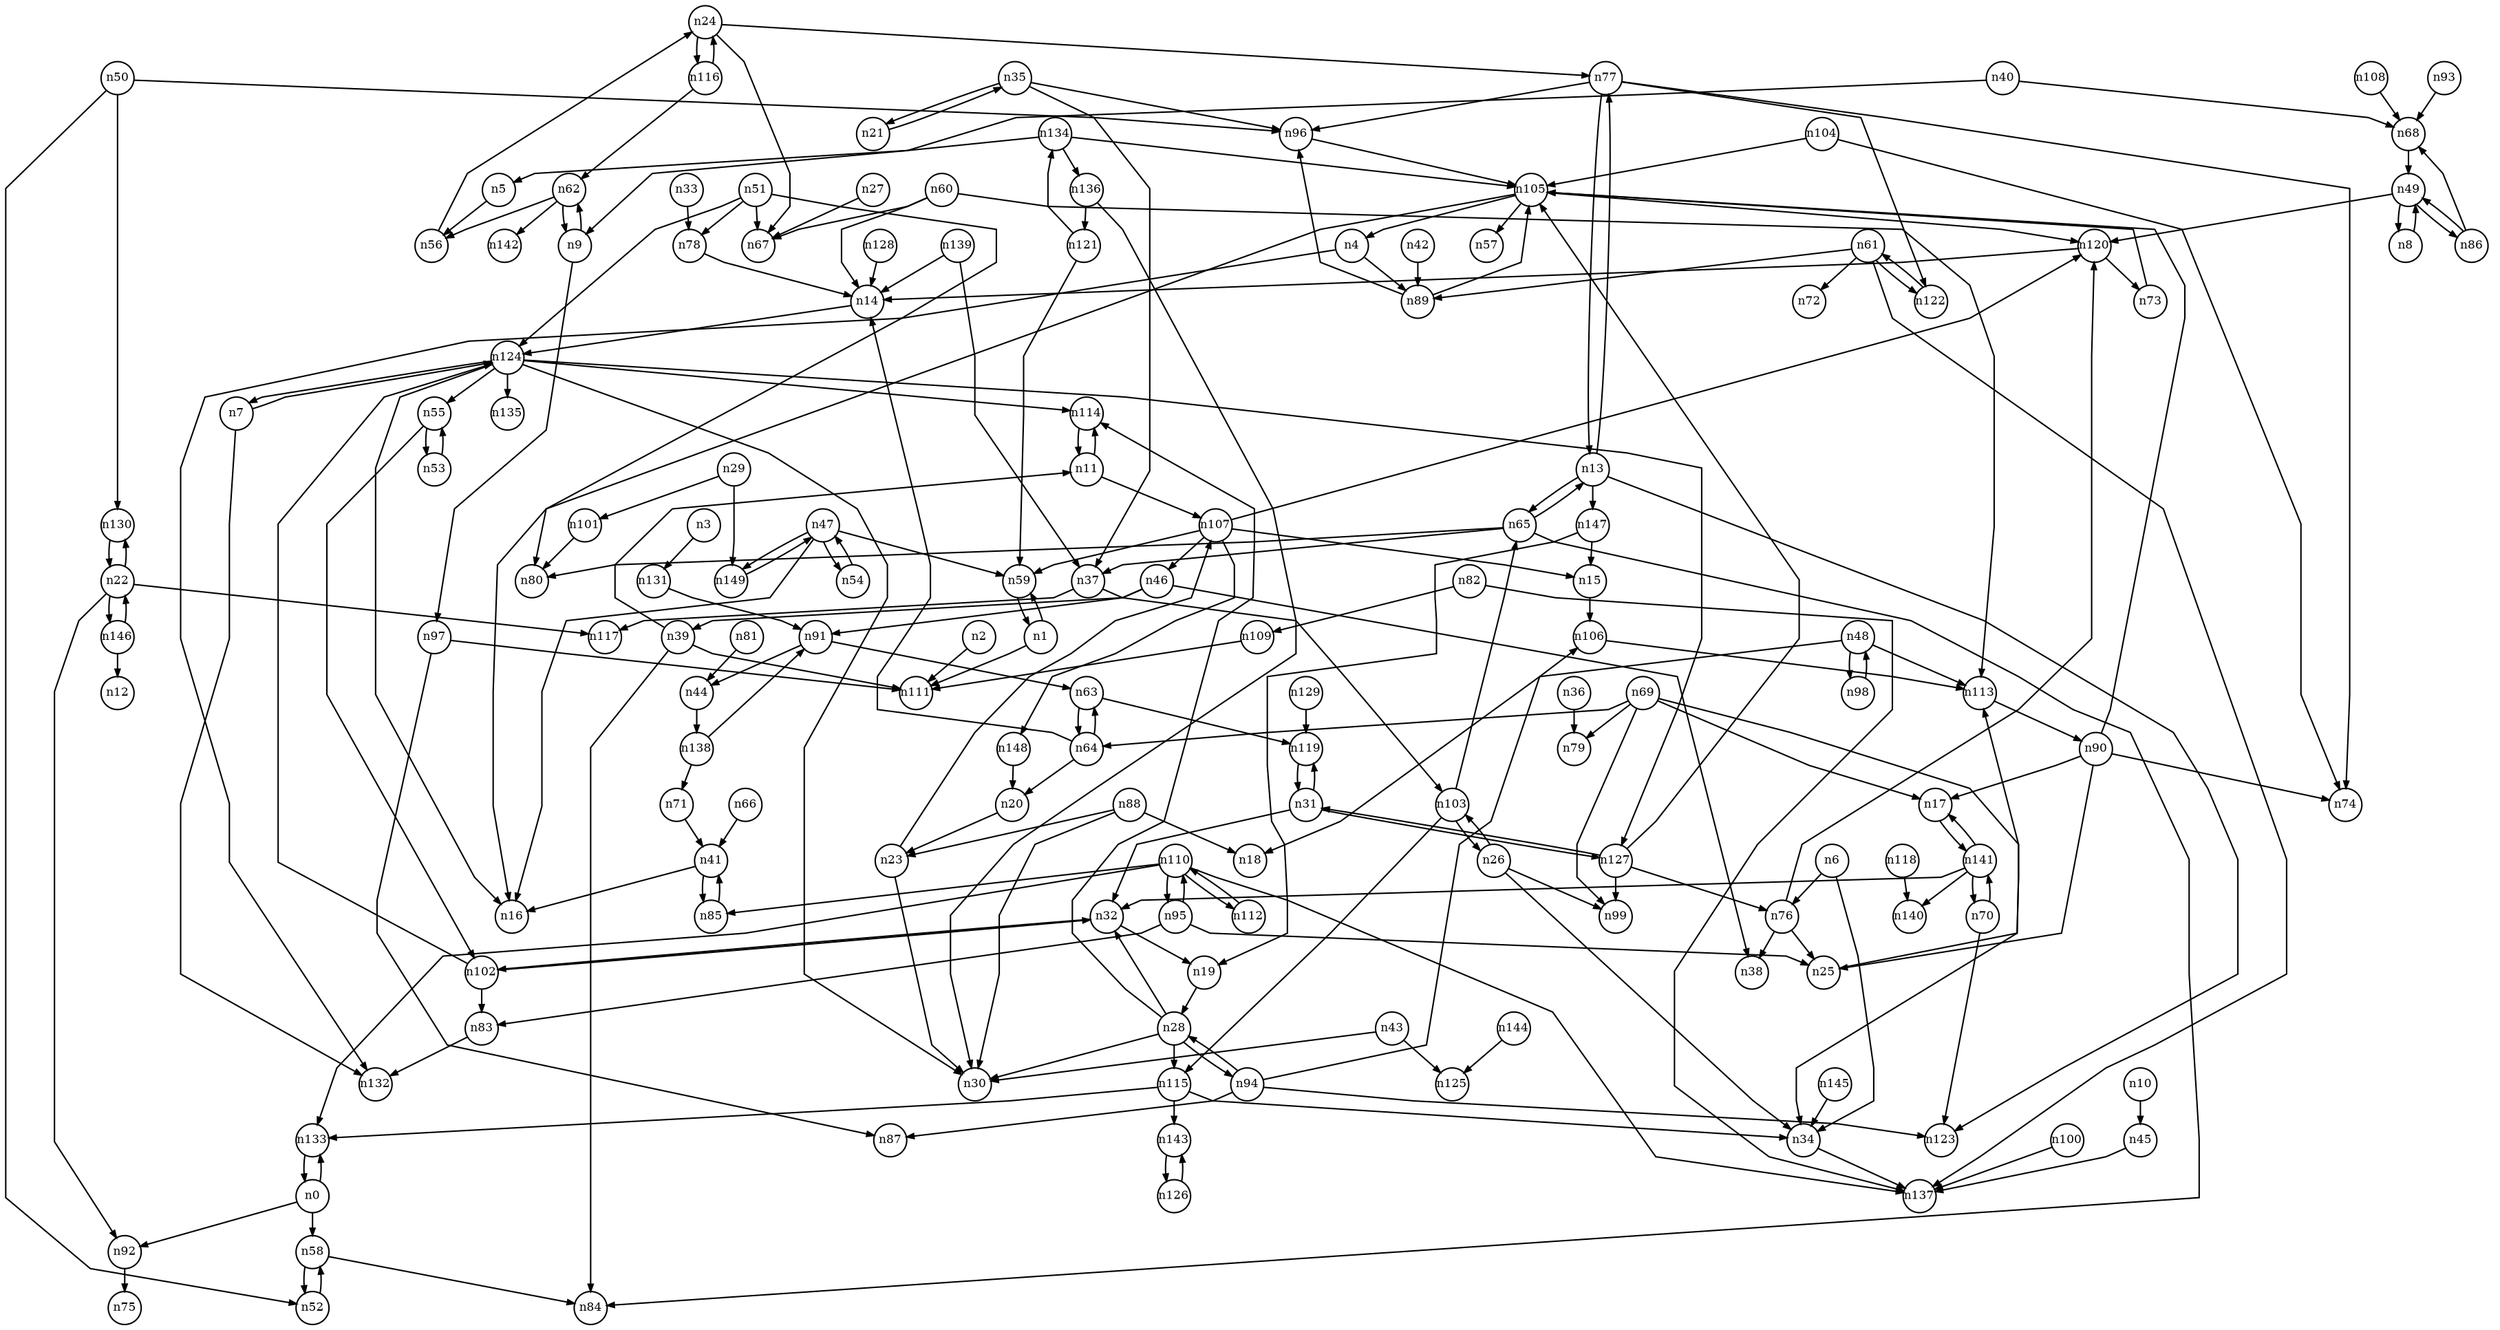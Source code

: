 digraph G{
splines=polyline;
ranksep=0.22;
nodesep=0.22;
nodesize=0.32;
fontsize=8
edge [arrowsize=0.5]
node [fontsize=8 shape=circle width=0.32 fixedsize=shape];

n58 -> n52
n58 -> n84
n0 -> n58
n0 -> n92
n0 -> n133
n92 -> n75
n133 -> n0
n59 -> n1
n1 -> n59
n1 -> n111
n2 -> n111
n131 -> n91
n3 -> n131
n89 -> n96
n89 -> n105
n4 -> n89
n4 -> n132
n56 -> n24
n5 -> n56
n34 -> n137
n6 -> n34
n6 -> n76
n76 -> n25
n76 -> n38
n76 -> n120
n7 -> n132
n7 -> n124
n62 -> n56
n62 -> n142
n62 -> n9
n9 -> n62
n9 -> n97
n97 -> n87
n97 -> n111
n45 -> n137
n10 -> n45
n114 -> n11
n11 -> n114
n11 -> n107
n65 -> n37
n65 -> n80
n65 -> n84
n65 -> n13
n13 -> n65
n13 -> n77
n13 -> n123
n13 -> n147
n77 -> n74
n77 -> n96
n77 -> n122
n77 -> n13
n147 -> n15
n147 -> n19
n106 -> n113
n15 -> n106
n23 -> n30
n23 -> n107
n20 -> n23
n35 -> n37
n35 -> n96
n35 -> n21
n21 -> n35
n22 -> n92
n22 -> n117
n22 -> n130
n22 -> n146
n130 -> n22
n24 -> n67
n24 -> n77
n24 -> n116
n116 -> n62
n116 -> n24
n113 -> n90
n25 -> n113
n26 -> n34
n26 -> n99
n26 -> n103
n27 -> n67
n28 -> n30
n28 -> n32
n28 -> n94
n28 -> n114
n28 -> n115
n32 -> n19
n32 -> n102
n94 -> n87
n94 -> n106
n94 -> n123
n94 -> n28
n115 -> n34
n115 -> n133
n115 -> n143
n101 -> n80
n29 -> n101
n29 -> n149
n149 -> n47
n31 -> n32
n31 -> n119
n31 -> n127
n119 -> n31
n127 -> n76
n127 -> n99
n127 -> n105
n127 -> n31
n19 -> n28
n78 -> n14
n33 -> n78
n37 -> n117
n37 -> n103
n96 -> n105
n36 -> n79
n39 -> n11
n39 -> n84
n39 -> n111
n40 -> n9
n40 -> n68
n68 -> n49
n41 -> n16
n41 -> n85
n42 -> n89
n43 -> n30
n43 -> n125
n46 -> n38
n46 -> n39
n46 -> n91
n91 -> n44
n91 -> n63
n47 -> n16
n47 -> n54
n47 -> n59
n47 -> n149
n54 -> n47
n48 -> n18
n48 -> n113
n48 -> n98
n8 -> n49
n49 -> n8
n49 -> n86
n49 -> n120
n86 -> n68
n86 -> n49
n120 -> n14
n120 -> n73
n52 -> n58
n50 -> n52
n50 -> n96
n50 -> n130
n51 -> n67
n51 -> n78
n51 -> n80
n51 -> n124
n124 -> n7
n124 -> n16
n124 -> n30
n124 -> n55
n124 -> n114
n124 -> n127
n124 -> n135
n53 -> n55
n55 -> n53
n55 -> n102
n102 -> n32
n102 -> n83
n102 -> n124
n14 -> n124
n60 -> n14
n60 -> n67
n60 -> n113
n61 -> n72
n61 -> n89
n61 -> n122
n61 -> n137
n122 -> n61
n63 -> n119
n63 -> n64
n64 -> n14
n64 -> n20
n64 -> n63
n66 -> n41
n17 -> n141
n69 -> n17
n69 -> n34
n69 -> n64
n69 -> n79
n69 -> n99
n70 -> n123
n70 -> n141
n71 -> n41
n44 -> n138
n81 -> n44
n109 -> n111
n82 -> n109
n82 -> n137
n83 -> n132
n85 -> n41
n88 -> n18
n88 -> n23
n88 -> n30
n90 -> n17
n90 -> n25
n90 -> n74
n90 -> n105
n105 -> n4
n105 -> n16
n105 -> n57
n105 -> n120
n93 -> n68
n95 -> n25
n95 -> n83
n95 -> n110
n110 -> n85
n110 -> n112
n110 -> n133
n110 -> n137
n110 -> n95
n98 -> n48
n100 -> n137
n103 -> n26
n103 -> n65
n103 -> n115
n104 -> n74
n104 -> n105
n107 -> n15
n107 -> n46
n107 -> n59
n107 -> n120
n107 -> n148
n148 -> n20
n108 -> n68
n112 -> n110
n143 -> n126
n118 -> n140
n73 -> n105
n121 -> n59
n121 -> n134
n126 -> n143
n128 -> n14
n129 -> n119
n134 -> n5
n134 -> n105
n134 -> n136
n136 -> n30
n136 -> n121
n138 -> n71
n138 -> n91
n139 -> n14
n139 -> n37
n141 -> n17
n141 -> n32
n141 -> n70
n141 -> n140
n144 -> n125
n145 -> n34
n146 -> n12
n146 -> n22
}
